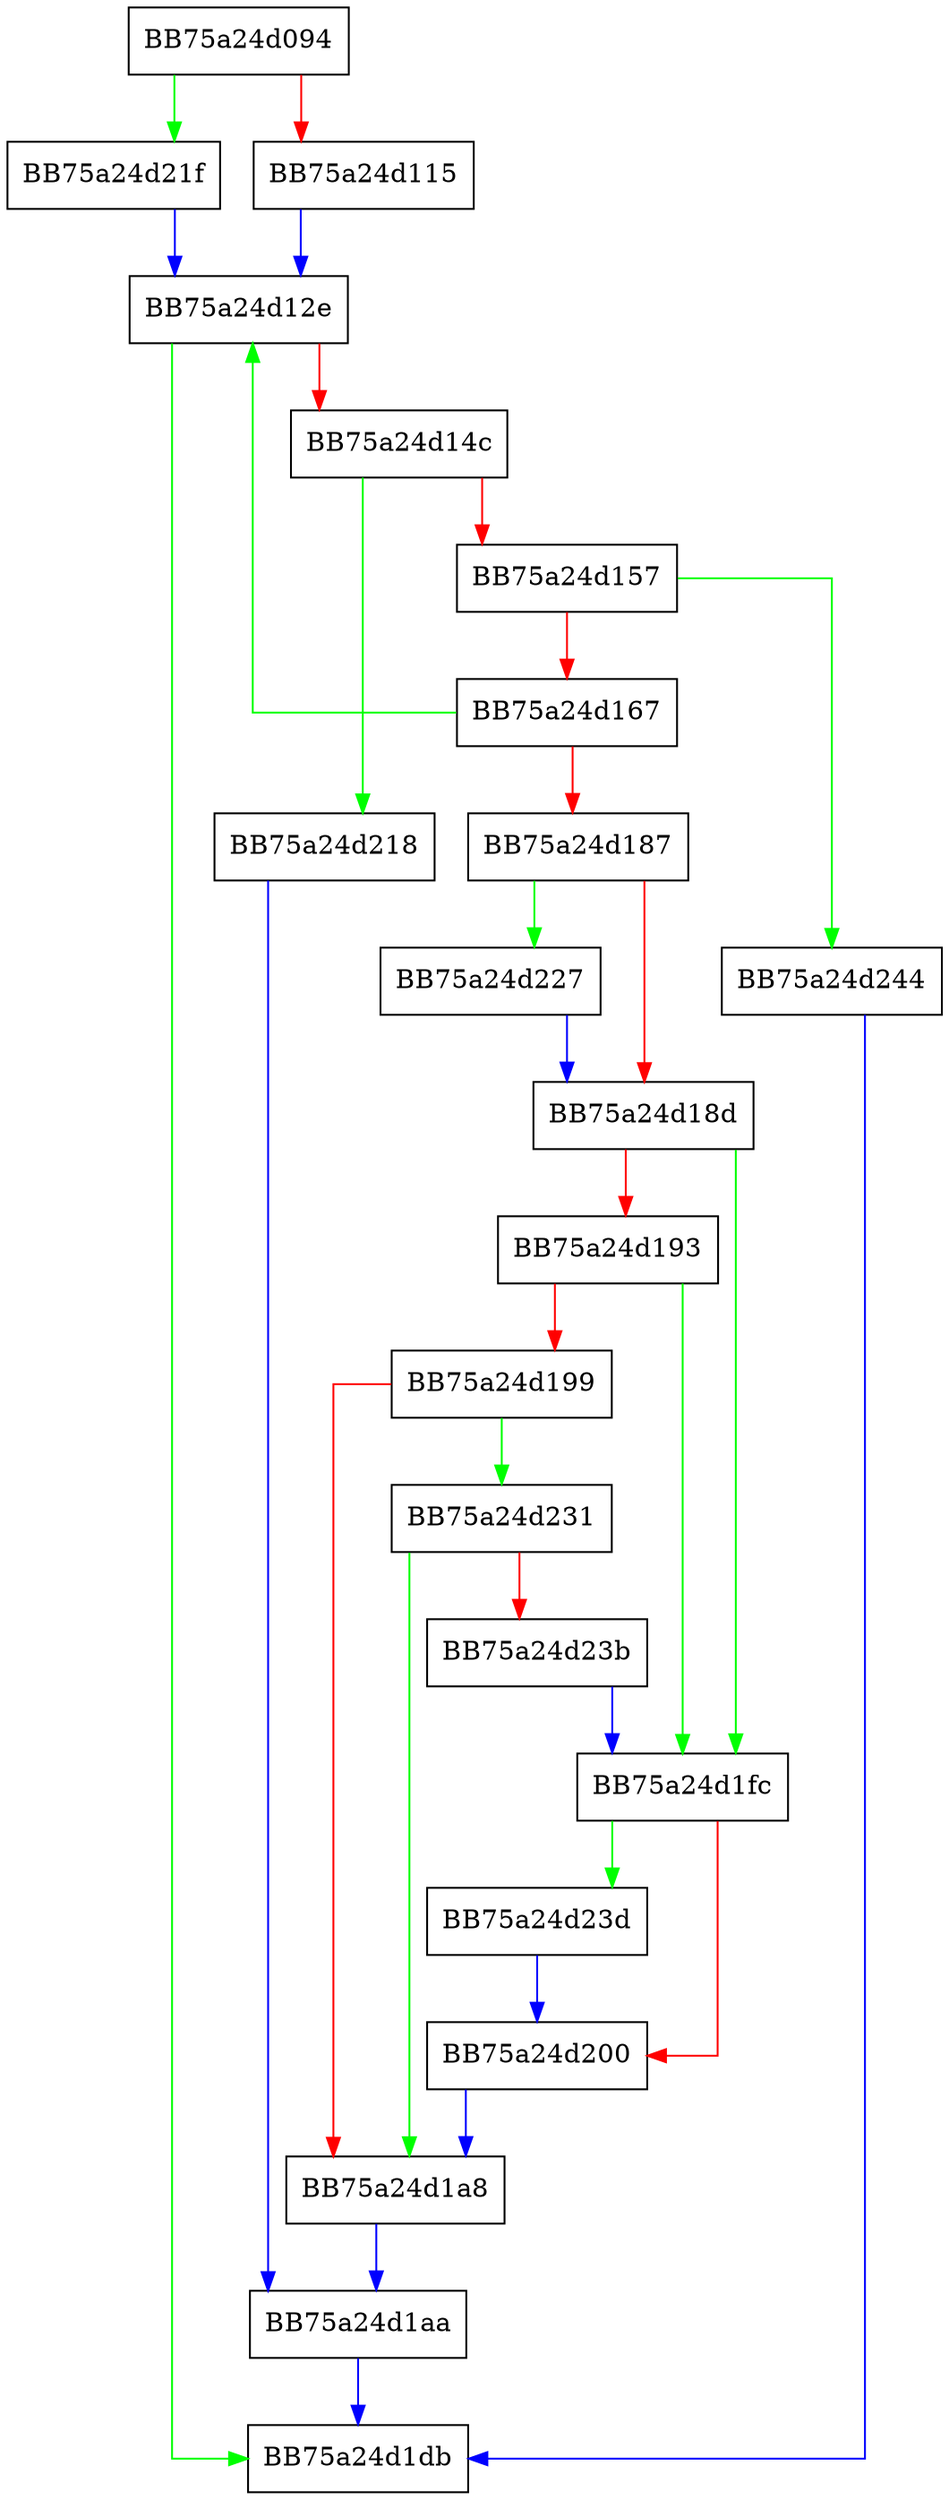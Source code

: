digraph SynchronizeHeaders {
  node [shape="box"];
  graph [splines=ortho];
  BB75a24d094 -> BB75a24d21f [color="green"];
  BB75a24d094 -> BB75a24d115 [color="red"];
  BB75a24d115 -> BB75a24d12e [color="blue"];
  BB75a24d12e -> BB75a24d1db [color="green"];
  BB75a24d12e -> BB75a24d14c [color="red"];
  BB75a24d14c -> BB75a24d218 [color="green"];
  BB75a24d14c -> BB75a24d157 [color="red"];
  BB75a24d157 -> BB75a24d244 [color="green"];
  BB75a24d157 -> BB75a24d167 [color="red"];
  BB75a24d167 -> BB75a24d12e [color="green"];
  BB75a24d167 -> BB75a24d187 [color="red"];
  BB75a24d187 -> BB75a24d227 [color="green"];
  BB75a24d187 -> BB75a24d18d [color="red"];
  BB75a24d18d -> BB75a24d1fc [color="green"];
  BB75a24d18d -> BB75a24d193 [color="red"];
  BB75a24d193 -> BB75a24d1fc [color="green"];
  BB75a24d193 -> BB75a24d199 [color="red"];
  BB75a24d199 -> BB75a24d231 [color="green"];
  BB75a24d199 -> BB75a24d1a8 [color="red"];
  BB75a24d1a8 -> BB75a24d1aa [color="blue"];
  BB75a24d1aa -> BB75a24d1db [color="blue"];
  BB75a24d1fc -> BB75a24d23d [color="green"];
  BB75a24d1fc -> BB75a24d200 [color="red"];
  BB75a24d200 -> BB75a24d1a8 [color="blue"];
  BB75a24d218 -> BB75a24d1aa [color="blue"];
  BB75a24d21f -> BB75a24d12e [color="blue"];
  BB75a24d227 -> BB75a24d18d [color="blue"];
  BB75a24d231 -> BB75a24d1a8 [color="green"];
  BB75a24d231 -> BB75a24d23b [color="red"];
  BB75a24d23b -> BB75a24d1fc [color="blue"];
  BB75a24d23d -> BB75a24d200 [color="blue"];
  BB75a24d244 -> BB75a24d1db [color="blue"];
}